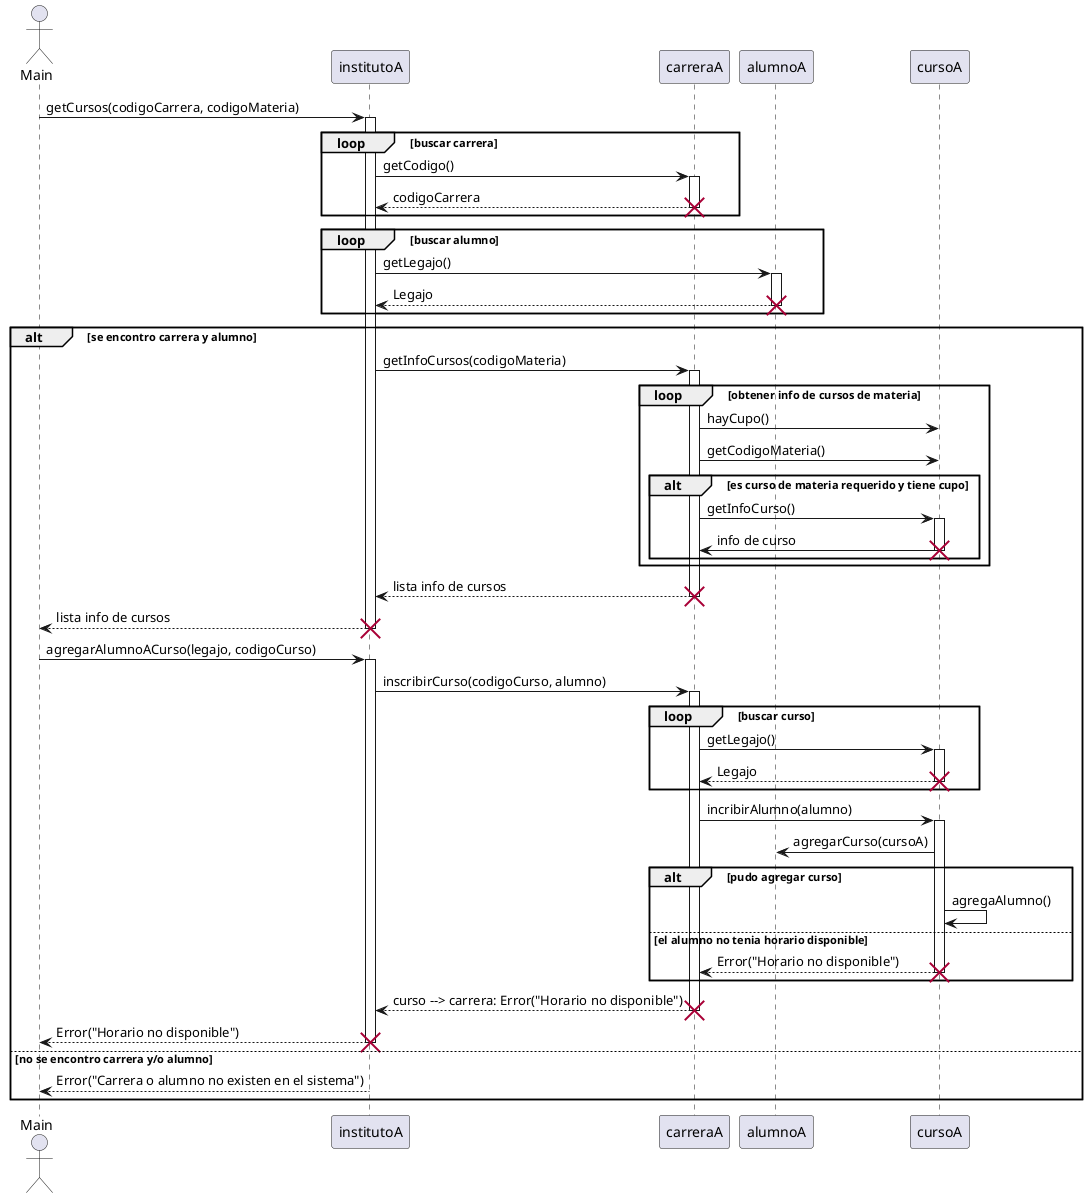 //Inscripcion de alumno a curso
@startuml
actor Main as main
participant institutoA as instituto
participant carreraA as carrera
participant alumnoA as alumno

participant cursoA as curso

main -> instituto : getCursos(codigoCarrera, codigoMateria)
activate instituto

loop buscar carrera
    instituto -> carrera : getCodigo()
    activate carrera
    carrera --> instituto : codigoCarrera
    destroy carrera
end
loop buscar alumno
    instituto -> alumno : getLegajo()
    activate alumno
    alumno --> instituto : Legajo
    destroy alumno
end
alt se encontro carrera y alumno
    instituto -> carrera: getInfoCursos(codigoMateria)
        activate carrera
        loop obtener info de cursos de materia
            carrera -> curso: hayCupo()
            carrera -> curso: getCodigoMateria()
        alt es curso de materia requerido y tiene cupo
            carrera -> curso: getInfoCurso()
            activate curso
            curso -> carrera: info de curso
            destroy curso
        end
        end
    activate carrera
    carrera --> instituto: lista info de cursos
    destroy carrera
    instituto --> main: lista info de cursos
    destroy instituto

    main -> instituto : agregarAlumnoACurso(legajo, codigoCurso)
    activate instituto
    instituto -> carrera: inscribirCurso(codigoCurso, alumno)
    activate carrera
    loop buscar curso
        carrera -> curso : getLegajo()
        activate curso
        curso --> carrera : Legajo
        destroy curso
    end
    carrera -> curso: incribirAlumno(alumno)
    activate curso
    curso -> alumno : agregarCurso(cursoA)
    alt pudo agregar curso
        curso -> curso : agregaAlumno()
    else el alumno no tenia horario disponible
        curso --> carrera: Error("Horario no disponible")
        destroy curso
    end
    carrera --> instituto : curso --> carrera: Error("Horario no disponible")
    destroy carrera
    instituto --> main : Error("Horario no disponible")
    destroy instituto
else no se encontro carrera y/o alumno
    instituto --> main : Error("Carrera o alumno no existen en el sistema")
end


@enduml

